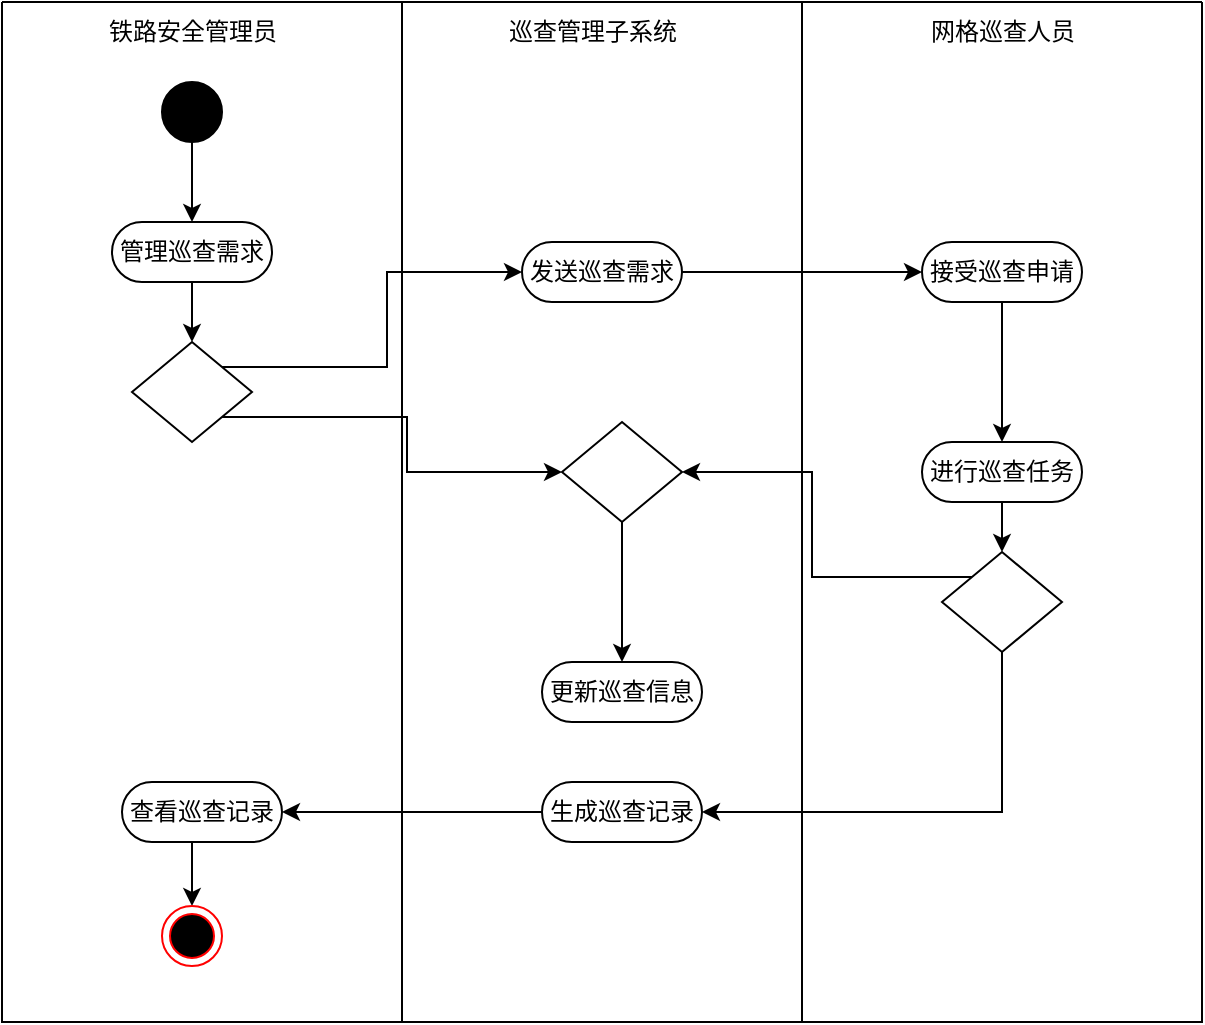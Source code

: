 <mxfile version="27.2.0">
  <diagram name="第 1 页" id="ujCtVl2hrdgaZUb0fE_l">
    <mxGraphModel dx="1231" dy="728" grid="0" gridSize="10" guides="1" tooltips="1" connect="1" arrows="1" fold="1" page="1" pageScale="1" pageWidth="827" pageHeight="1169" math="0" shadow="0">
      <root>
        <mxCell id="0" />
        <mxCell id="1" parent="0" />
        <mxCell id="BkGL_McaVdjmjKgnnkAn-4" value="" style="swimlane;startSize=0;" parent="1" vertex="1">
          <mxGeometry x="130" y="200" width="200" height="510" as="geometry" />
        </mxCell>
        <mxCell id="BkGL_McaVdjmjKgnnkAn-7" value="铁路安全管理员" style="text;html=1;align=center;verticalAlign=middle;resizable=0;points=[];autosize=1;strokeColor=none;fillColor=none;" parent="BkGL_McaVdjmjKgnnkAn-4" vertex="1">
          <mxGeometry x="40" width="110" height="30" as="geometry" />
        </mxCell>
        <mxCell id="BkGL_McaVdjmjKgnnkAn-10" value="" style="ellipse;whiteSpace=wrap;html=1;aspect=fixed;fillColor=#000000;" parent="BkGL_McaVdjmjKgnnkAn-4" vertex="1">
          <mxGeometry x="80" y="40" width="30" height="30" as="geometry" />
        </mxCell>
        <mxCell id="BkGL_McaVdjmjKgnnkAn-22" style="edgeStyle=orthogonalEdgeStyle;rounded=0;orthogonalLoop=1;jettySize=auto;html=1;exitX=0.5;exitY=0.5;exitDx=0;exitDy=15;exitPerimeter=0;entryX=0.5;entryY=0;entryDx=0;entryDy=0;" parent="BkGL_McaVdjmjKgnnkAn-4" source="BkGL_McaVdjmjKgnnkAn-12" target="BkGL_McaVdjmjKgnnkAn-18" edge="1">
          <mxGeometry relative="1" as="geometry" />
        </mxCell>
        <mxCell id="BkGL_McaVdjmjKgnnkAn-12" value="管理巡查需求" style="html=1;dashed=0;whiteSpace=wrap;shape=mxgraph.dfd.start" parent="BkGL_McaVdjmjKgnnkAn-4" vertex="1">
          <mxGeometry x="55" y="110" width="80" height="30" as="geometry" />
        </mxCell>
        <mxCell id="BkGL_McaVdjmjKgnnkAn-19" style="edgeStyle=orthogonalEdgeStyle;rounded=0;orthogonalLoop=1;jettySize=auto;html=1;exitX=0.5;exitY=1;exitDx=0;exitDy=0;entryX=0.5;entryY=0.5;entryDx=0;entryDy=-15;entryPerimeter=0;" parent="BkGL_McaVdjmjKgnnkAn-4" source="BkGL_McaVdjmjKgnnkAn-10" target="BkGL_McaVdjmjKgnnkAn-12" edge="1">
          <mxGeometry relative="1" as="geometry" />
        </mxCell>
        <mxCell id="BkGL_McaVdjmjKgnnkAn-46" style="edgeStyle=orthogonalEdgeStyle;rounded=0;orthogonalLoop=1;jettySize=auto;html=1;exitX=0.5;exitY=0.5;exitDx=0;exitDy=15;exitPerimeter=0;entryX=0.5;entryY=0;entryDx=0;entryDy=0;" parent="BkGL_McaVdjmjKgnnkAn-4" source="BkGL_McaVdjmjKgnnkAn-15" target="BkGL_McaVdjmjKgnnkAn-45" edge="1">
          <mxGeometry relative="1" as="geometry" />
        </mxCell>
        <mxCell id="BkGL_McaVdjmjKgnnkAn-15" value="查看巡查记录" style="html=1;dashed=0;whiteSpace=wrap;shape=mxgraph.dfd.start" parent="BkGL_McaVdjmjKgnnkAn-4" vertex="1">
          <mxGeometry x="60" y="390" width="80" height="30" as="geometry" />
        </mxCell>
        <mxCell id="BkGL_McaVdjmjKgnnkAn-18" value="" style="shape=rhombus;html=1;dashed=0;whiteSpace=wrap;perimeter=rhombusPerimeter;" parent="BkGL_McaVdjmjKgnnkAn-4" vertex="1">
          <mxGeometry x="65" y="170" width="60" height="50" as="geometry" />
        </mxCell>
        <mxCell id="BkGL_McaVdjmjKgnnkAn-45" value="" style="ellipse;html=1;shape=endState;fillColor=#000000;strokeColor=#ff0000;" parent="BkGL_McaVdjmjKgnnkAn-4" vertex="1">
          <mxGeometry x="80" y="452" width="30" height="30" as="geometry" />
        </mxCell>
        <mxCell id="BkGL_McaVdjmjKgnnkAn-5" value="" style="swimlane;startSize=0;" parent="1" vertex="1">
          <mxGeometry x="330" y="200" width="200" height="510" as="geometry" />
        </mxCell>
        <mxCell id="BkGL_McaVdjmjKgnnkAn-9" value="巡查管理子系统" style="text;html=1;align=center;verticalAlign=middle;resizable=0;points=[];autosize=1;strokeColor=none;fillColor=none;" parent="BkGL_McaVdjmjKgnnkAn-5" vertex="1">
          <mxGeometry x="40" width="110" height="30" as="geometry" />
        </mxCell>
        <mxCell id="BkGL_McaVdjmjKgnnkAn-17" value="发送巡查需求" style="html=1;dashed=0;whiteSpace=wrap;shape=mxgraph.dfd.start" parent="BkGL_McaVdjmjKgnnkAn-5" vertex="1">
          <mxGeometry x="60" y="120" width="80" height="30" as="geometry" />
        </mxCell>
        <mxCell id="BkGL_McaVdjmjKgnnkAn-16" value="更新巡查信息" style="html=1;dashed=0;whiteSpace=wrap;shape=mxgraph.dfd.start" parent="BkGL_McaVdjmjKgnnkAn-5" vertex="1">
          <mxGeometry x="70" y="330" width="80" height="30" as="geometry" />
        </mxCell>
        <mxCell id="BkGL_McaVdjmjKgnnkAn-32" value="" style="shape=rhombus;html=1;dashed=0;whiteSpace=wrap;perimeter=rhombusPerimeter;" parent="BkGL_McaVdjmjKgnnkAn-5" vertex="1">
          <mxGeometry x="80" y="210" width="60" height="50" as="geometry" />
        </mxCell>
        <mxCell id="BkGL_McaVdjmjKgnnkAn-36" style="edgeStyle=orthogonalEdgeStyle;rounded=0;orthogonalLoop=1;jettySize=auto;html=1;exitX=0.5;exitY=1;exitDx=0;exitDy=0;entryX=0.5;entryY=0.5;entryDx=0;entryDy=-15;entryPerimeter=0;" parent="BkGL_McaVdjmjKgnnkAn-5" source="BkGL_McaVdjmjKgnnkAn-32" target="BkGL_McaVdjmjKgnnkAn-16" edge="1">
          <mxGeometry relative="1" as="geometry" />
        </mxCell>
        <mxCell id="BkGL_McaVdjmjKgnnkAn-30" value="生成巡查记录" style="html=1;dashed=0;whiteSpace=wrap;shape=mxgraph.dfd.start" parent="BkGL_McaVdjmjKgnnkAn-5" vertex="1">
          <mxGeometry x="70" y="390" width="80" height="30" as="geometry" />
        </mxCell>
        <mxCell id="BkGL_McaVdjmjKgnnkAn-6" value="" style="swimlane;startSize=0;" parent="1" vertex="1">
          <mxGeometry x="530" y="200" width="200" height="510" as="geometry" />
        </mxCell>
        <mxCell id="BkGL_McaVdjmjKgnnkAn-8" value="网格巡查人员" style="text;html=1;align=center;verticalAlign=middle;resizable=0;points=[];autosize=1;strokeColor=none;fillColor=none;" parent="BkGL_McaVdjmjKgnnkAn-6" vertex="1">
          <mxGeometry x="50" width="100" height="30" as="geometry" />
        </mxCell>
        <mxCell id="BkGL_McaVdjmjKgnnkAn-13" value="接受巡查申请" style="html=1;dashed=0;whiteSpace=wrap;shape=mxgraph.dfd.start" parent="BkGL_McaVdjmjKgnnkAn-6" vertex="1">
          <mxGeometry x="60" y="120" width="80" height="30" as="geometry" />
        </mxCell>
        <mxCell id="BkGL_McaVdjmjKgnnkAn-40" style="edgeStyle=orthogonalEdgeStyle;rounded=0;orthogonalLoop=1;jettySize=auto;html=1;exitX=0.5;exitY=0.5;exitDx=0;exitDy=15;exitPerimeter=0;entryX=0.5;entryY=0;entryDx=0;entryDy=0;" parent="BkGL_McaVdjmjKgnnkAn-6" source="BkGL_McaVdjmjKgnnkAn-14" target="BkGL_McaVdjmjKgnnkAn-33" edge="1">
          <mxGeometry relative="1" as="geometry" />
        </mxCell>
        <mxCell id="BkGL_McaVdjmjKgnnkAn-14" value="进行巡查任务" style="html=1;dashed=0;whiteSpace=wrap;shape=mxgraph.dfd.start" parent="BkGL_McaVdjmjKgnnkAn-6" vertex="1">
          <mxGeometry x="60" y="220" width="80" height="30" as="geometry" />
        </mxCell>
        <mxCell id="BkGL_McaVdjmjKgnnkAn-28" style="edgeStyle=orthogonalEdgeStyle;rounded=0;orthogonalLoop=1;jettySize=auto;html=1;exitX=0.5;exitY=0.5;exitDx=0;exitDy=15;exitPerimeter=0;entryX=0.5;entryY=0.5;entryDx=0;entryDy=-15;entryPerimeter=0;" parent="BkGL_McaVdjmjKgnnkAn-6" source="BkGL_McaVdjmjKgnnkAn-13" target="BkGL_McaVdjmjKgnnkAn-14" edge="1">
          <mxGeometry relative="1" as="geometry" />
        </mxCell>
        <mxCell id="BkGL_McaVdjmjKgnnkAn-33" value="" style="shape=rhombus;html=1;dashed=0;whiteSpace=wrap;perimeter=rhombusPerimeter;" parent="BkGL_McaVdjmjKgnnkAn-6" vertex="1">
          <mxGeometry x="70" y="275" width="60" height="50" as="geometry" />
        </mxCell>
        <mxCell id="BkGL_McaVdjmjKgnnkAn-23" style="edgeStyle=orthogonalEdgeStyle;rounded=0;orthogonalLoop=1;jettySize=auto;html=1;exitX=1;exitY=0;exitDx=0;exitDy=0;entryX=0;entryY=0.5;entryDx=0;entryDy=0;entryPerimeter=0;" parent="1" source="BkGL_McaVdjmjKgnnkAn-18" target="BkGL_McaVdjmjKgnnkAn-17" edge="1">
          <mxGeometry relative="1" as="geometry" />
        </mxCell>
        <mxCell id="BkGL_McaVdjmjKgnnkAn-26" style="edgeStyle=orthogonalEdgeStyle;rounded=0;orthogonalLoop=1;jettySize=auto;html=1;exitX=1;exitY=0.5;exitDx=0;exitDy=0;exitPerimeter=0;entryX=0;entryY=0.5;entryDx=0;entryDy=0;entryPerimeter=0;" parent="1" source="BkGL_McaVdjmjKgnnkAn-17" target="BkGL_McaVdjmjKgnnkAn-13" edge="1">
          <mxGeometry relative="1" as="geometry" />
        </mxCell>
        <mxCell id="BkGL_McaVdjmjKgnnkAn-34" style="edgeStyle=orthogonalEdgeStyle;rounded=0;orthogonalLoop=1;jettySize=auto;html=1;exitX=1;exitY=1;exitDx=0;exitDy=0;entryX=0;entryY=0.5;entryDx=0;entryDy=0;" parent="1" source="BkGL_McaVdjmjKgnnkAn-18" target="BkGL_McaVdjmjKgnnkAn-32" edge="1">
          <mxGeometry relative="1" as="geometry" />
        </mxCell>
        <mxCell id="BkGL_McaVdjmjKgnnkAn-41" style="edgeStyle=orthogonalEdgeStyle;rounded=0;orthogonalLoop=1;jettySize=auto;html=1;exitX=0;exitY=0;exitDx=0;exitDy=0;entryX=1;entryY=0.5;entryDx=0;entryDy=0;" parent="1" source="BkGL_McaVdjmjKgnnkAn-33" target="BkGL_McaVdjmjKgnnkAn-32" edge="1">
          <mxGeometry relative="1" as="geometry" />
        </mxCell>
        <mxCell id="BkGL_McaVdjmjKgnnkAn-43" style="edgeStyle=orthogonalEdgeStyle;rounded=0;orthogonalLoop=1;jettySize=auto;html=1;exitX=0.5;exitY=1;exitDx=0;exitDy=0;entryX=1;entryY=0.5;entryDx=0;entryDy=0;entryPerimeter=0;" parent="1" source="BkGL_McaVdjmjKgnnkAn-33" target="BkGL_McaVdjmjKgnnkAn-30" edge="1">
          <mxGeometry relative="1" as="geometry" />
        </mxCell>
        <mxCell id="BkGL_McaVdjmjKgnnkAn-44" style="edgeStyle=orthogonalEdgeStyle;rounded=0;orthogonalLoop=1;jettySize=auto;html=1;exitX=0;exitY=0.5;exitDx=0;exitDy=0;exitPerimeter=0;entryX=1;entryY=0.5;entryDx=0;entryDy=0;entryPerimeter=0;" parent="1" source="BkGL_McaVdjmjKgnnkAn-30" target="BkGL_McaVdjmjKgnnkAn-15" edge="1">
          <mxGeometry relative="1" as="geometry" />
        </mxCell>
      </root>
    </mxGraphModel>
  </diagram>
</mxfile>

